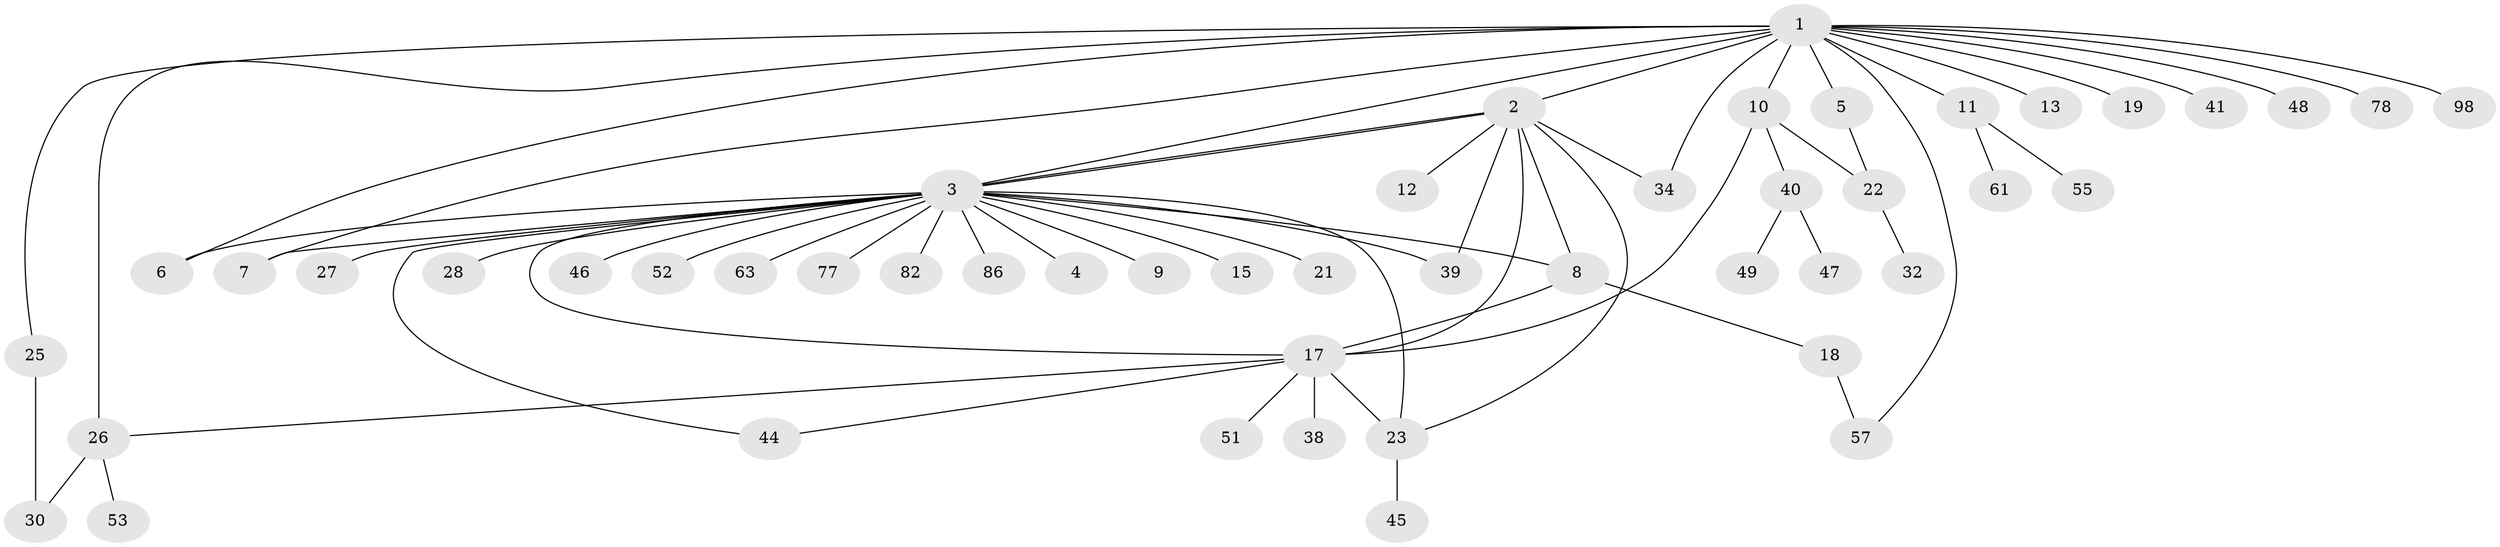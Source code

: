 // original degree distribution, {18: 0.010101010101010102, 9: 0.010101010101010102, 22: 0.010101010101010102, 1: 0.5252525252525253, 3: 0.0707070707070707, 2: 0.26262626262626265, 4: 0.06060606060606061, 7: 0.020202020202020204, 12: 0.010101010101010102, 5: 0.020202020202020204}
// Generated by graph-tools (version 1.1) at 2025/14/03/09/25 04:14:47]
// undirected, 49 vertices, 65 edges
graph export_dot {
graph [start="1"]
  node [color=gray90,style=filled];
  1;
  2;
  3;
  4;
  5 [super="+73"];
  6 [super="+79"];
  7 [super="+14"];
  8 [super="+62"];
  9;
  10 [super="+16+59+95+69+24"];
  11;
  12;
  13;
  15;
  17 [super="+20"];
  18;
  19;
  21 [super="+54+94"];
  22 [super="+68+33"];
  23 [super="+89+50"];
  25 [super="+66+56"];
  26 [super="+58+29+35"];
  27;
  28;
  30;
  32;
  34 [super="+91"];
  38;
  39 [super="+84"];
  40 [super="+42"];
  41;
  44;
  45;
  46 [super="+80"];
  47;
  48;
  49 [super="+99"];
  51;
  52;
  53;
  55;
  57;
  61;
  63;
  77;
  78;
  82;
  86;
  98;
  1 -- 2;
  1 -- 3;
  1 -- 5;
  1 -- 7;
  1 -- 10;
  1 -- 11;
  1 -- 13;
  1 -- 19;
  1 -- 25;
  1 -- 26 [weight=2];
  1 -- 34;
  1 -- 41;
  1 -- 48;
  1 -- 57;
  1 -- 78;
  1 -- 98;
  1 -- 6;
  2 -- 3;
  2 -- 3;
  2 -- 8;
  2 -- 12;
  2 -- 17;
  2 -- 34;
  2 -- 39;
  2 -- 23;
  3 -- 4;
  3 -- 6;
  3 -- 8;
  3 -- 9;
  3 -- 15;
  3 -- 17;
  3 -- 21;
  3 -- 23;
  3 -- 27;
  3 -- 28;
  3 -- 39;
  3 -- 44;
  3 -- 46;
  3 -- 52;
  3 -- 63;
  3 -- 77;
  3 -- 82;
  3 -- 86;
  3 -- 7;
  5 -- 22;
  8 -- 18;
  8 -- 17;
  10 -- 17;
  10 -- 40;
  10 -- 22;
  11 -- 55;
  11 -- 61;
  17 -- 38;
  17 -- 44;
  17 -- 51;
  17 -- 23;
  17 -- 26;
  18 -- 57;
  22 -- 32;
  23 -- 45;
  25 -- 30;
  26 -- 30;
  26 -- 53;
  40 -- 49;
  40 -- 47;
}
